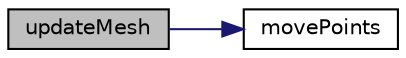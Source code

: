 digraph "updateMesh"
{
  bgcolor="transparent";
  edge [fontname="Helvetica",fontsize="10",labelfontname="Helvetica",labelfontsize="10"];
  node [fontname="Helvetica",fontsize="10",shape=record];
  rankdir="LR";
  Node31 [label="updateMesh",height=0.2,width=0.4,color="black", fillcolor="grey75", style="filled", fontcolor="black"];
  Node31 -> Node32 [color="midnightblue",fontsize="10",style="solid",fontname="Helvetica"];
  Node32 [label="movePoints",height=0.2,width=0.4,color="black",URL="$a23733.html#a049fe0a86e2c86b4c0bb5fe02583bea4",tooltip="Update the y-field when the mesh moves. "];
}
